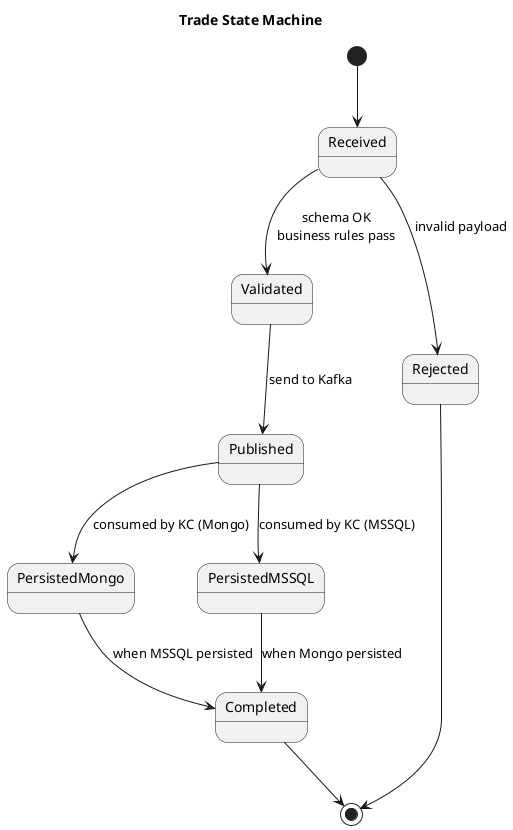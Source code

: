 @startuml
title Trade State Machine

[*] --> Received
Received --> Validated : schema OK\nbusiness rules pass
Received --> Rejected  : invalid payload

Validated --> Published : send to Kafka
Published --> PersistedMongo : consumed by KC (Mongo)
Published --> PersistedMSSQL : consumed by KC (MSSQL)

PersistedMongo --> Completed : when MSSQL persisted
PersistedMSSQL --> Completed : when Mongo persisted

Rejected --> [*]
Completed --> [*]
@enduml
